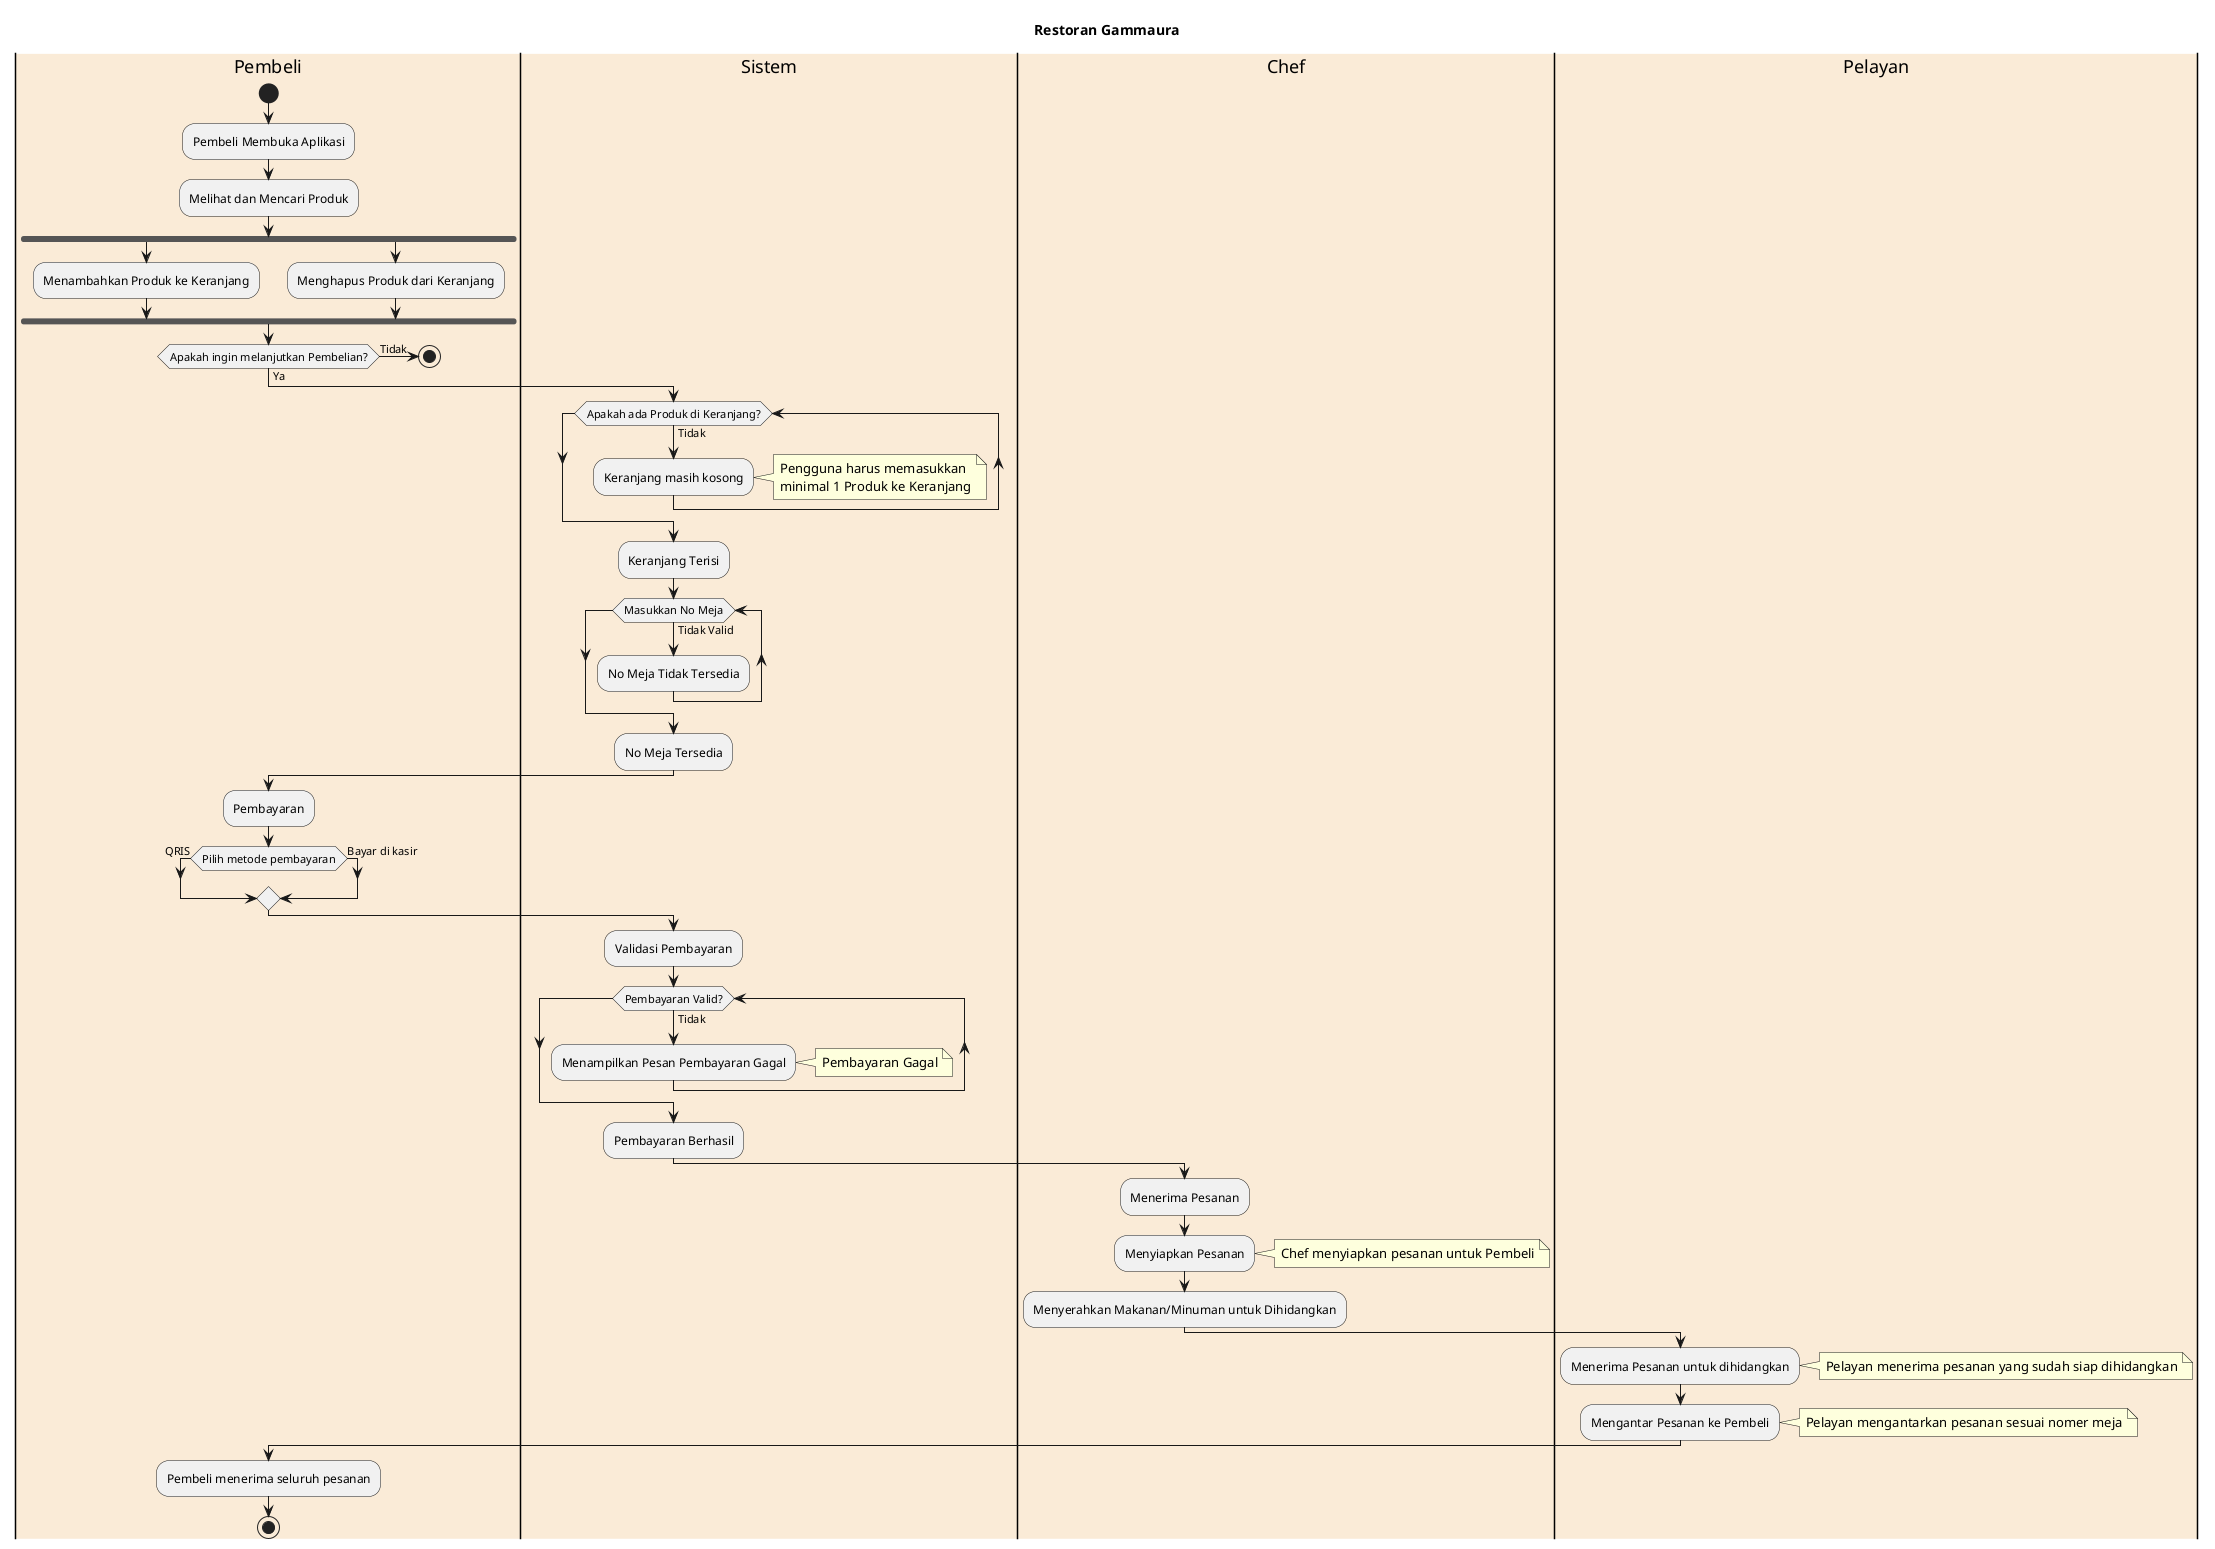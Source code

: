 @startuml

title Restoran Gammaura

|#antiquewhite|Pembeli|
start
:Pembeli Membuka Aplikasi;
:Melihat dan Mencari Produk;

fork
    :Menambahkan Produk ke Keranjang;
fork again
    :Menghapus Produk dari Keranjang;
end fork

if (Apakah ingin melanjutkan Pembelian?) then (Ya)
else (Tidak)
    stop
endif

|#antiquewhite|Sistem|
while (Apakah ada Produk di Keranjang?) is (Tidak)
    :Keranjang masih kosong;
    note right: Pengguna harus memasukkan \nminimal 1 Produk ke Keranjang
endwhile
:Keranjang Terisi;

while (Masukkan No Meja) is (Tidak Valid)
    :No Meja Tidak Tersedia;
endwhile
:No Meja Tersedia;

|#antiquewhite|Pembeli|
:Pembayaran;

if (Pilih metode pembayaran) then (QRIS)
else (Bayar di kasir)
endif

|#antiquewhite|Sistem|
:Validasi Pembayaran;

|#antiquewhite|Sistem|
while (Pembayaran Valid?) is (Tidak)
    :Menampilkan Pesan Pembayaran Gagal;
    note right: Pembayaran Gagal
endwhile
:Pembayaran Berhasil;

|#antiquewhite|Chef|
:Menerima Pesanan;
:Menyiapkan Pesanan;
note right: Chef menyiapkan pesanan untuk Pembeli
:Menyerahkan Makanan/Minuman untuk Dihidangkan;

|#antiquewhite|Pelayan|
:Menerima Pesanan untuk dihidangkan;
note right: Pelayan menerima pesanan yang sudah siap dihidangkan
:Mengantar Pesanan ke Pembeli;
note right: Pelayan mengantarkan pesanan sesuai nomer meja

|#antiquewhite|Pembeli|
:Pembeli menerima seluruh pesanan;

stop

@enduml
